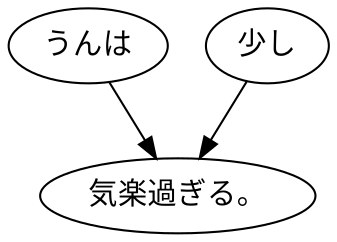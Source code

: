 digraph graph3878 {
	node0 [label="うんは"];
	node1 [label="少し"];
	node2 [label="気楽過ぎる。"];
	node0 -> node2;
	node1 -> node2;
}
